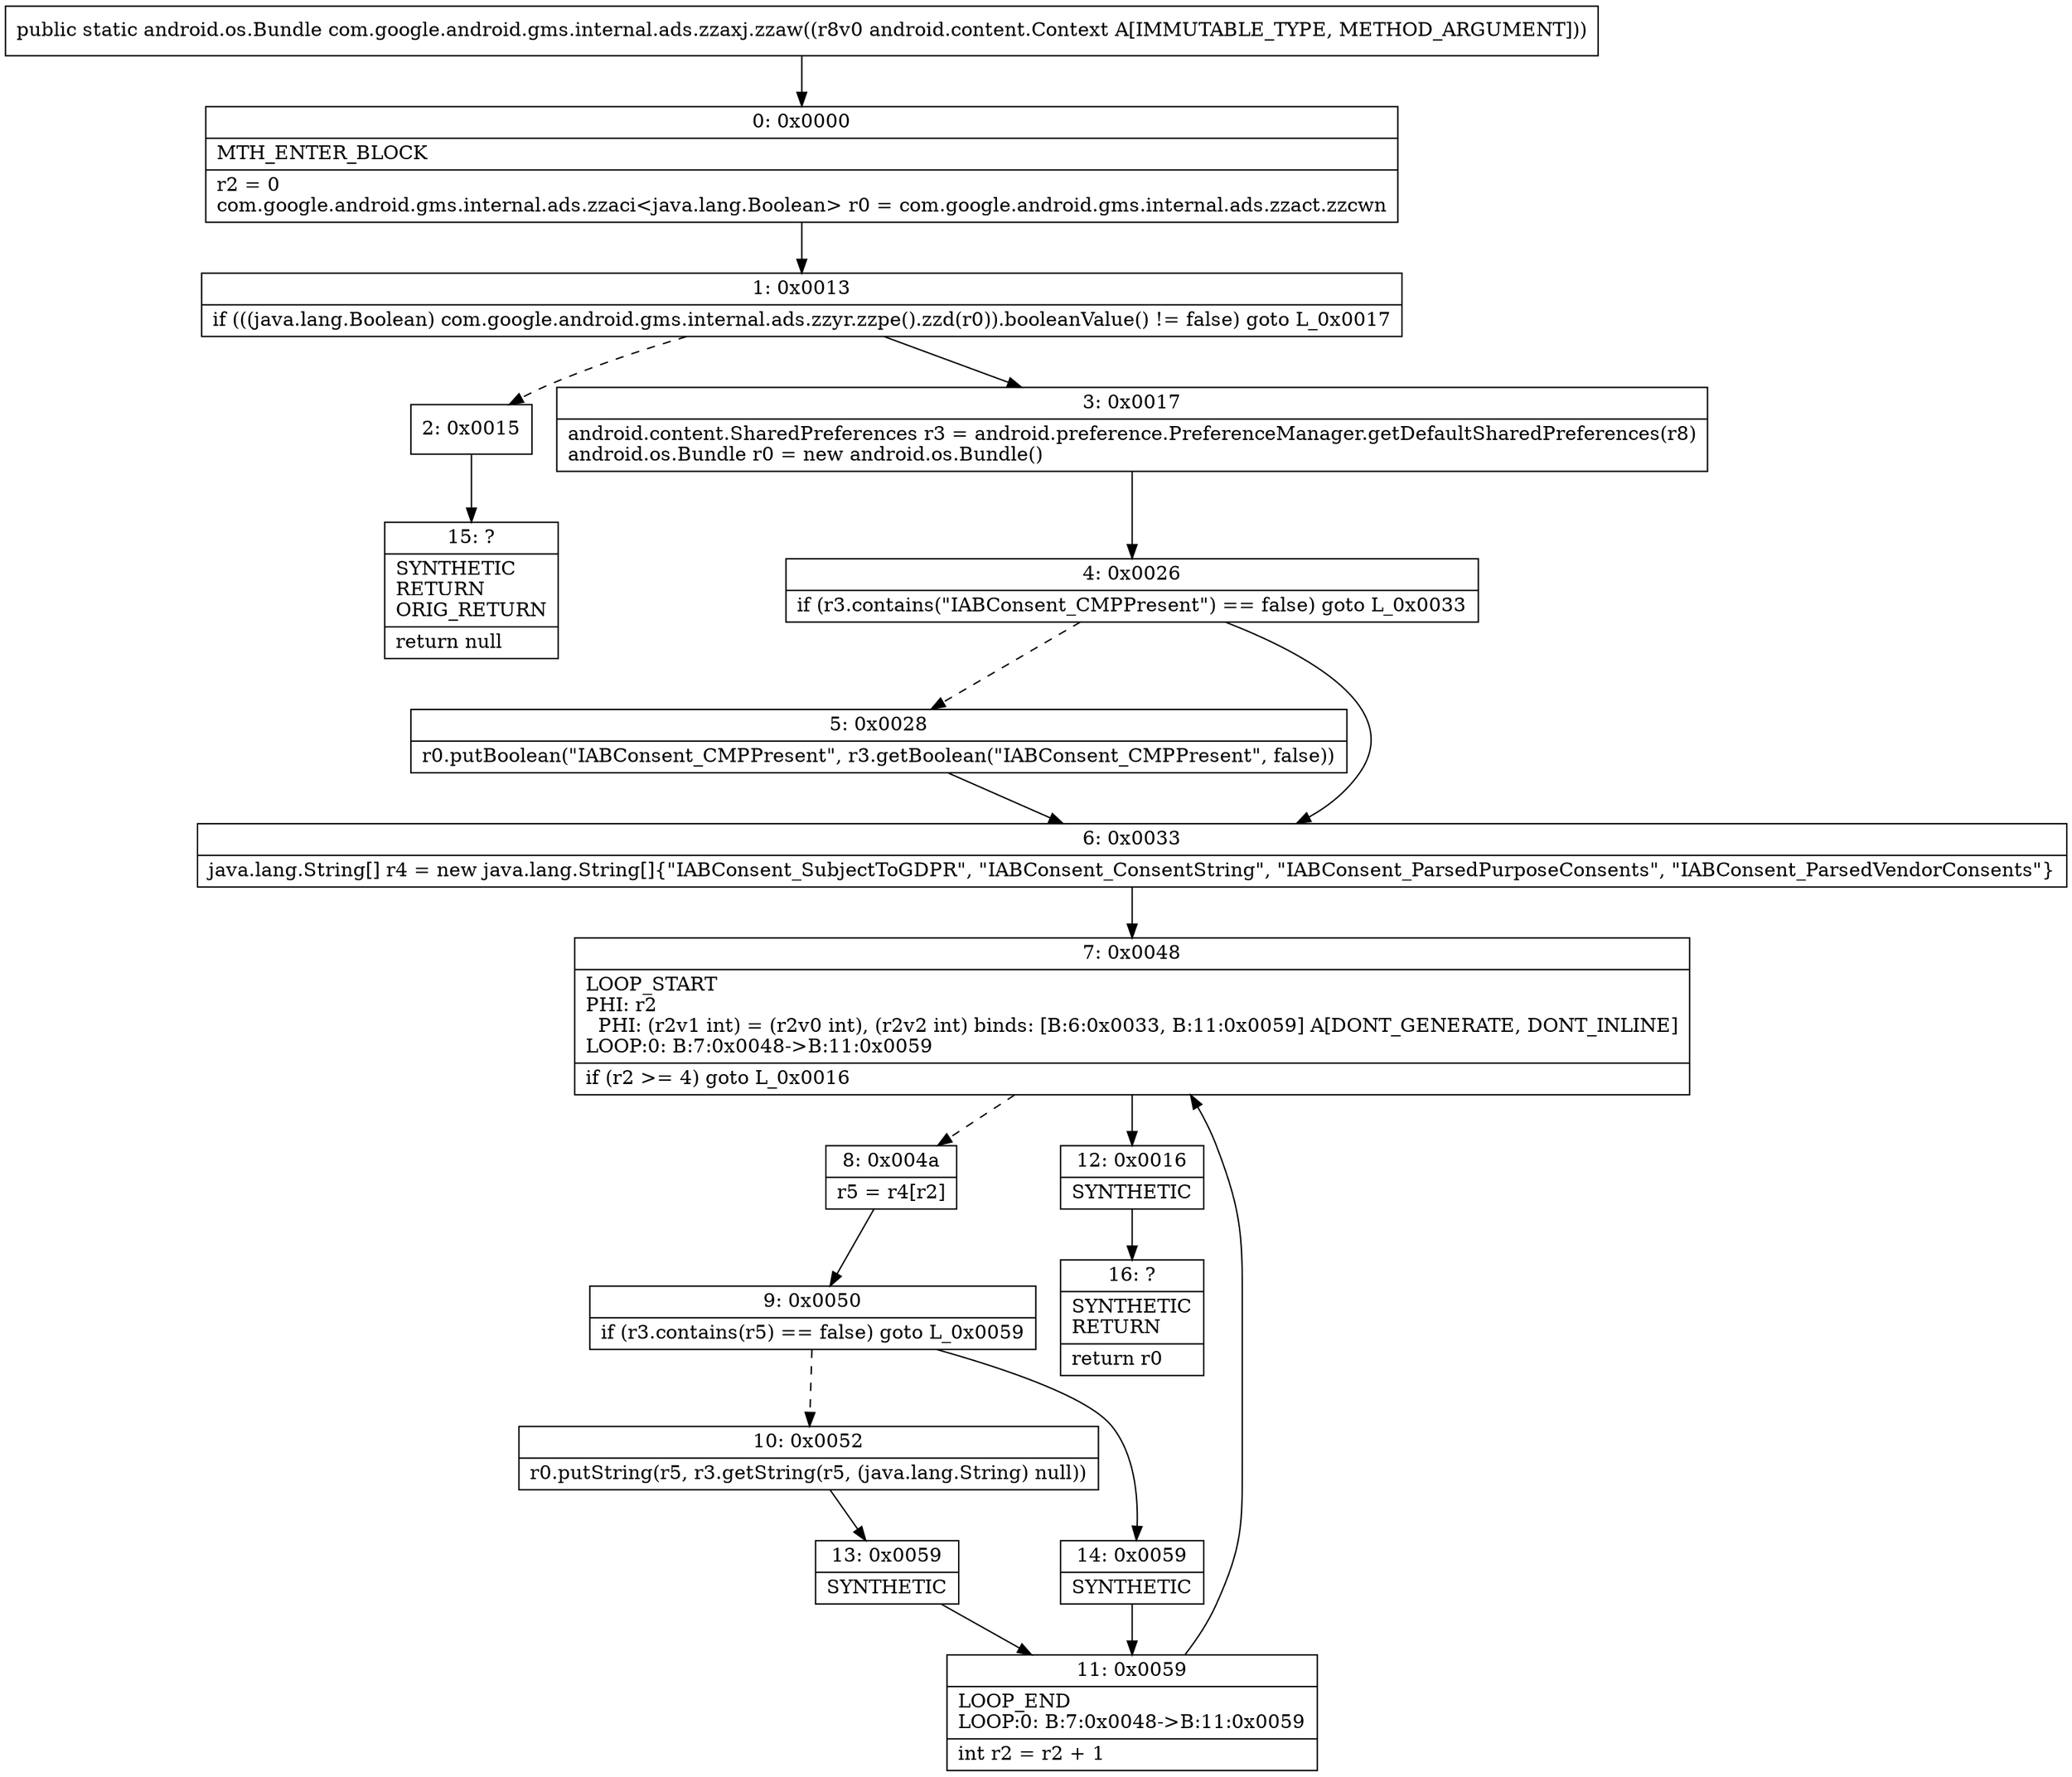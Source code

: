 digraph "CFG forcom.google.android.gms.internal.ads.zzaxj.zzaw(Landroid\/content\/Context;)Landroid\/os\/Bundle;" {
Node_0 [shape=record,label="{0\:\ 0x0000|MTH_ENTER_BLOCK\l|r2 = 0\lcom.google.android.gms.internal.ads.zzaci\<java.lang.Boolean\> r0 = com.google.android.gms.internal.ads.zzact.zzcwn\l}"];
Node_1 [shape=record,label="{1\:\ 0x0013|if (((java.lang.Boolean) com.google.android.gms.internal.ads.zzyr.zzpe().zzd(r0)).booleanValue() != false) goto L_0x0017\l}"];
Node_2 [shape=record,label="{2\:\ 0x0015}"];
Node_3 [shape=record,label="{3\:\ 0x0017|android.content.SharedPreferences r3 = android.preference.PreferenceManager.getDefaultSharedPreferences(r8)\landroid.os.Bundle r0 = new android.os.Bundle()\l}"];
Node_4 [shape=record,label="{4\:\ 0x0026|if (r3.contains(\"IABConsent_CMPPresent\") == false) goto L_0x0033\l}"];
Node_5 [shape=record,label="{5\:\ 0x0028|r0.putBoolean(\"IABConsent_CMPPresent\", r3.getBoolean(\"IABConsent_CMPPresent\", false))\l}"];
Node_6 [shape=record,label="{6\:\ 0x0033|java.lang.String[] r4 = new java.lang.String[]\{\"IABConsent_SubjectToGDPR\", \"IABConsent_ConsentString\", \"IABConsent_ParsedPurposeConsents\", \"IABConsent_ParsedVendorConsents\"\}\l}"];
Node_7 [shape=record,label="{7\:\ 0x0048|LOOP_START\lPHI: r2 \l  PHI: (r2v1 int) = (r2v0 int), (r2v2 int) binds: [B:6:0x0033, B:11:0x0059] A[DONT_GENERATE, DONT_INLINE]\lLOOP:0: B:7:0x0048\-\>B:11:0x0059\l|if (r2 \>= 4) goto L_0x0016\l}"];
Node_8 [shape=record,label="{8\:\ 0x004a|r5 = r4[r2]\l}"];
Node_9 [shape=record,label="{9\:\ 0x0050|if (r3.contains(r5) == false) goto L_0x0059\l}"];
Node_10 [shape=record,label="{10\:\ 0x0052|r0.putString(r5, r3.getString(r5, (java.lang.String) null))\l}"];
Node_11 [shape=record,label="{11\:\ 0x0059|LOOP_END\lLOOP:0: B:7:0x0048\-\>B:11:0x0059\l|int r2 = r2 + 1\l}"];
Node_12 [shape=record,label="{12\:\ 0x0016|SYNTHETIC\l}"];
Node_13 [shape=record,label="{13\:\ 0x0059|SYNTHETIC\l}"];
Node_14 [shape=record,label="{14\:\ 0x0059|SYNTHETIC\l}"];
Node_15 [shape=record,label="{15\:\ ?|SYNTHETIC\lRETURN\lORIG_RETURN\l|return null\l}"];
Node_16 [shape=record,label="{16\:\ ?|SYNTHETIC\lRETURN\l|return r0\l}"];
MethodNode[shape=record,label="{public static android.os.Bundle com.google.android.gms.internal.ads.zzaxj.zzaw((r8v0 android.content.Context A[IMMUTABLE_TYPE, METHOD_ARGUMENT])) }"];
MethodNode -> Node_0;
Node_0 -> Node_1;
Node_1 -> Node_2[style=dashed];
Node_1 -> Node_3;
Node_2 -> Node_15;
Node_3 -> Node_4;
Node_4 -> Node_5[style=dashed];
Node_4 -> Node_6;
Node_5 -> Node_6;
Node_6 -> Node_7;
Node_7 -> Node_8[style=dashed];
Node_7 -> Node_12;
Node_8 -> Node_9;
Node_9 -> Node_10[style=dashed];
Node_9 -> Node_14;
Node_10 -> Node_13;
Node_11 -> Node_7;
Node_12 -> Node_16;
Node_13 -> Node_11;
Node_14 -> Node_11;
}

